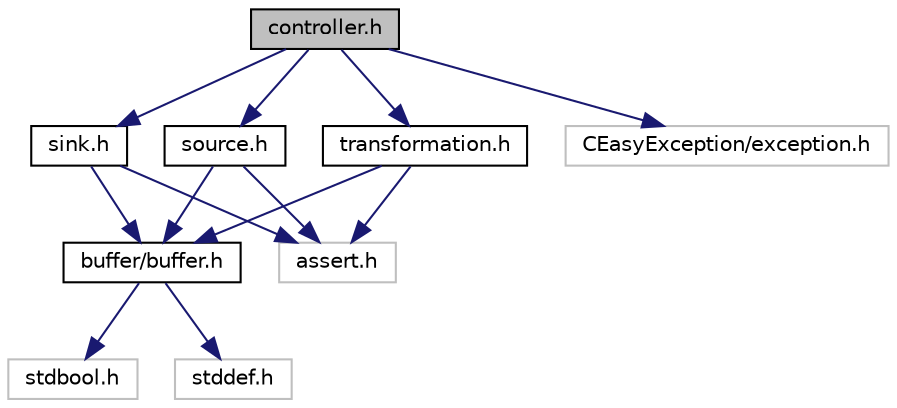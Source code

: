 digraph "controller.h"
{
 // LATEX_PDF_SIZE
  edge [fontname="Helvetica",fontsize="10",labelfontname="Helvetica",labelfontsize="10"];
  node [fontname="Helvetica",fontsize="10",shape=record];
  Node1 [label="controller.h",height=0.2,width=0.4,color="black", fillcolor="grey75", style="filled", fontcolor="black",tooltip="Controller class and methods declaration."];
  Node1 -> Node2 [color="midnightblue",fontsize="10",style="solid",fontname="Helvetica"];
  Node2 [label="sink.h",height=0.2,width=0.4,color="black", fillcolor="white", style="filled",URL="$sink_8h.html",tooltip="Sink abstract class and methods declaration."];
  Node2 -> Node3 [color="midnightblue",fontsize="10",style="solid",fontname="Helvetica"];
  Node3 [label="buffer/buffer.h",height=0.2,width=0.4,color="black", fillcolor="white", style="filled",URL="$buffer_8h.html",tooltip="Buffer class declaration."];
  Node3 -> Node4 [color="midnightblue",fontsize="10",style="solid",fontname="Helvetica"];
  Node4 [label="stdbool.h",height=0.2,width=0.4,color="grey75", fillcolor="white", style="filled",tooltip=" "];
  Node3 -> Node5 [color="midnightblue",fontsize="10",style="solid",fontname="Helvetica"];
  Node5 [label="stddef.h",height=0.2,width=0.4,color="grey75", fillcolor="white", style="filled",tooltip=" "];
  Node2 -> Node6 [color="midnightblue",fontsize="10",style="solid",fontname="Helvetica"];
  Node6 [label="assert.h",height=0.2,width=0.4,color="grey75", fillcolor="white", style="filled",tooltip=" "];
  Node1 -> Node7 [color="midnightblue",fontsize="10",style="solid",fontname="Helvetica"];
  Node7 [label="source.h",height=0.2,width=0.4,color="black", fillcolor="white", style="filled",URL="$source_8h.html",tooltip="Source abstract class and methods declaration."];
  Node7 -> Node3 [color="midnightblue",fontsize="10",style="solid",fontname="Helvetica"];
  Node7 -> Node6 [color="midnightblue",fontsize="10",style="solid",fontname="Helvetica"];
  Node1 -> Node8 [color="midnightblue",fontsize="10",style="solid",fontname="Helvetica"];
  Node8 [label="transformation.h",height=0.2,width=0.4,color="black", fillcolor="white", style="filled",URL="$transformation_8h.html",tooltip="Transformation abstract class and methods declaration."];
  Node8 -> Node3 [color="midnightblue",fontsize="10",style="solid",fontname="Helvetica"];
  Node8 -> Node6 [color="midnightblue",fontsize="10",style="solid",fontname="Helvetica"];
  Node1 -> Node9 [color="midnightblue",fontsize="10",style="solid",fontname="Helvetica"];
  Node9 [label="CEasyException/exception.h",height=0.2,width=0.4,color="grey75", fillcolor="white", style="filled",tooltip=" "];
}
